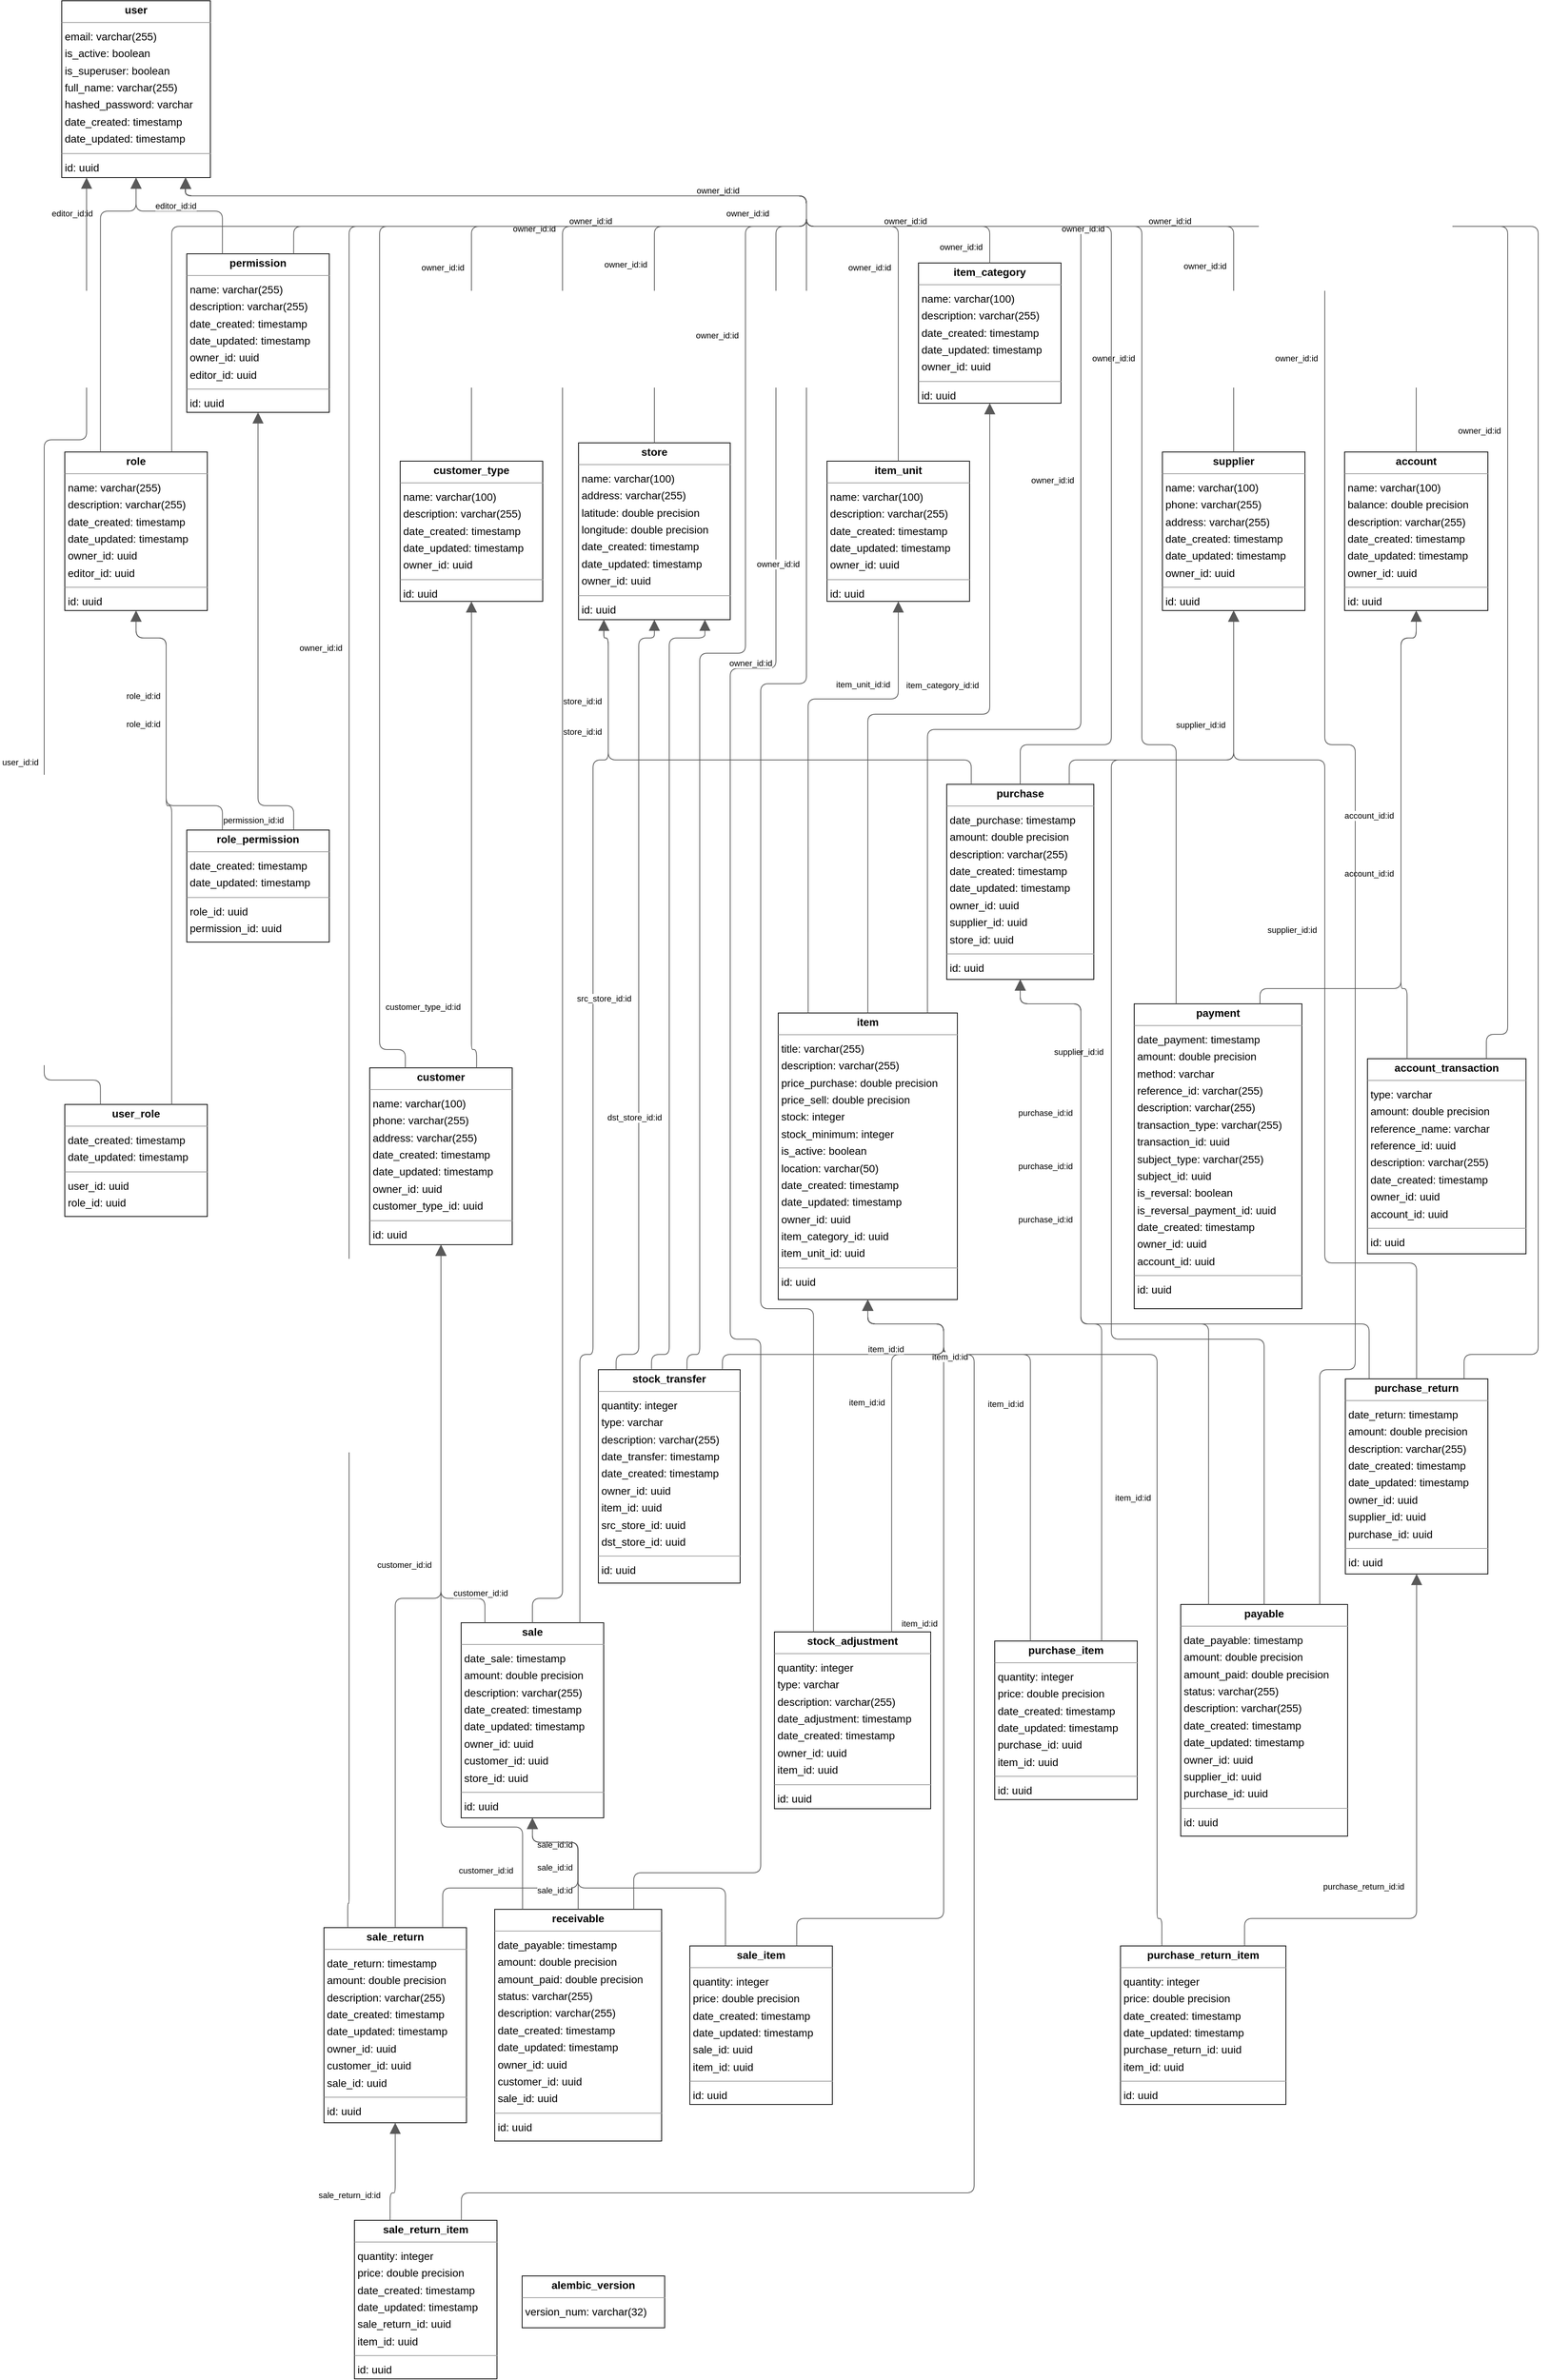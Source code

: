 <mxGraphModel dx="0" dy="0" grid="1" gridSize="10" guides="1" tooltips="1" connect="1" arrows="1" fold="1" page="0" pageScale="1" background="none" math="0" shadow="0">
  <root>
    <mxCell id="0" />
    <mxCell id="1" parent="0" />
    <mxCell id="node4" parent="1" vertex="1" value="&lt;p style=&quot;margin:0px;margin-top:4px;text-align:center;&quot;&gt;&lt;b&gt;account&lt;/b&gt;&lt;/p&gt;&lt;hr size=&quot;1&quot;/&gt;&lt;p style=&quot;margin:0 0 0 4px;line-height:1.6;&quot;&gt; name: varchar(100)&lt;br/&gt; balance: double precision&lt;br/&gt; description: varchar(255)&lt;br/&gt; date_created: timestamp&lt;br/&gt; date_updated: timestamp&lt;br/&gt; owner_id: uuid&lt;/p&gt;&lt;hr size=&quot;1&quot;/&gt;&lt;p style=&quot;margin:0 0 0 4px;line-height:1.6;&quot;&gt; id: uuid&lt;/p&gt;" style="verticalAlign=top;align=left;overflow=fill;fontSize=14;fontFamily=Helvetica;html=1;rounded=0;shadow=0;comic=0;labelBackgroundColor=none;strokeWidth=1;">
      <mxGeometry x="1566" y="392" width="188" height="208" as="geometry" />
    </mxCell>
    <mxCell id="node26" parent="1" vertex="1" value="&lt;p style=&quot;margin:0px;margin-top:4px;text-align:center;&quot;&gt;&lt;b&gt;account_transaction&lt;/b&gt;&lt;/p&gt;&lt;hr size=&quot;1&quot;/&gt;&lt;p style=&quot;margin:0 0 0 4px;line-height:1.6;&quot;&gt; type: varchar&lt;br/&gt; amount: double precision&lt;br/&gt; reference_name: varchar&lt;br/&gt; reference_id: uuid&lt;br/&gt; description: varchar(255)&lt;br/&gt; date_created: timestamp&lt;br/&gt; owner_id: uuid&lt;br/&gt; account_id: uuid&lt;/p&gt;&lt;hr size=&quot;1&quot;/&gt;&lt;p style=&quot;margin:0 0 0 4px;line-height:1.6;&quot;&gt; id: uuid&lt;/p&gt;" style="verticalAlign=top;align=left;overflow=fill;fontSize=14;fontFamily=Helvetica;html=1;rounded=0;shadow=0;comic=0;labelBackgroundColor=none;strokeWidth=1;">
      <mxGeometry x="1596" y="1188" width="208" height="256" as="geometry" />
    </mxCell>
    <mxCell id="node21" parent="1" vertex="1" value="&lt;p style=&quot;margin:0px;margin-top:4px;text-align:center;&quot;&gt;&lt;b&gt;alembic_version&lt;/b&gt;&lt;/p&gt;&lt;hr size=&quot;1&quot;/&gt;&lt;p style=&quot;margin:0 0 0 4px;line-height:1.6;&quot;&gt; version_num: varchar(32)&lt;/p&gt;" style="verticalAlign=top;align=left;overflow=fill;fontSize=14;fontFamily=Helvetica;html=1;rounded=0;shadow=0;comic=0;labelBackgroundColor=none;strokeWidth=1;">
      <mxGeometry x="487" y="2785" width="187" height="68" as="geometry" />
    </mxCell>
    <mxCell id="node3" parent="1" vertex="1" value="&lt;p style=&quot;margin:0px;margin-top:4px;text-align:center;&quot;&gt;&lt;b&gt;customer&lt;/b&gt;&lt;/p&gt;&lt;hr size=&quot;1&quot;/&gt;&lt;p style=&quot;margin:0 0 0 4px;line-height:1.6;&quot;&gt; name: varchar(100)&lt;br/&gt; phone: varchar(255)&lt;br/&gt; address: varchar(255)&lt;br/&gt; date_created: timestamp&lt;br/&gt; date_updated: timestamp&lt;br/&gt; owner_id: uuid&lt;br/&gt; customer_type_id: uuid&lt;/p&gt;&lt;hr size=&quot;1&quot;/&gt;&lt;p style=&quot;margin:0 0 0 4px;line-height:1.6;&quot;&gt; id: uuid&lt;/p&gt;" style="verticalAlign=top;align=left;overflow=fill;fontSize=14;fontFamily=Helvetica;html=1;rounded=0;shadow=0;comic=0;labelBackgroundColor=none;strokeWidth=1;">
      <mxGeometry x="287" y="1200" width="187" height="232" as="geometry" />
    </mxCell>
    <mxCell id="node25" parent="1" vertex="1" value="&lt;p style=&quot;margin:0px;margin-top:4px;text-align:center;&quot;&gt;&lt;b&gt;customer_type&lt;/b&gt;&lt;/p&gt;&lt;hr size=&quot;1&quot;/&gt;&lt;p style=&quot;margin:0 0 0 4px;line-height:1.6;&quot;&gt; name: varchar(100)&lt;br/&gt; description: varchar(255)&lt;br/&gt; date_created: timestamp&lt;br/&gt; date_updated: timestamp&lt;br/&gt; owner_id: uuid&lt;/p&gt;&lt;hr size=&quot;1&quot;/&gt;&lt;p style=&quot;margin:0 0 0 4px;line-height:1.6;&quot;&gt; id: uuid&lt;/p&gt;" style="verticalAlign=top;align=left;overflow=fill;fontSize=14;fontFamily=Helvetica;html=1;rounded=0;shadow=0;comic=0;labelBackgroundColor=none;strokeWidth=1;">
      <mxGeometry x="327" y="404" width="187" height="184" as="geometry" />
    </mxCell>
    <mxCell id="node12" parent="1" vertex="1" value="&lt;p style=&quot;margin:0px;margin-top:4px;text-align:center;&quot;&gt;&lt;b&gt;item&lt;/b&gt;&lt;/p&gt;&lt;hr size=&quot;1&quot;/&gt;&lt;p style=&quot;margin:0 0 0 4px;line-height:1.6;&quot;&gt; title: varchar(255)&lt;br/&gt; description: varchar(255)&lt;br/&gt; price_purchase: double precision&lt;br/&gt; price_sell: double precision&lt;br/&gt; stock: integer&lt;br/&gt; stock_minimum: integer&lt;br/&gt; is_active: boolean&lt;br/&gt; location: varchar(50)&lt;br/&gt; date_created: timestamp&lt;br/&gt; date_updated: timestamp&lt;br/&gt; owner_id: uuid&lt;br/&gt; item_category_id: uuid&lt;br/&gt; item_unit_id: uuid&lt;/p&gt;&lt;hr size=&quot;1&quot;/&gt;&lt;p style=&quot;margin:0 0 0 4px;line-height:1.6;&quot;&gt; id: uuid&lt;/p&gt;" style="verticalAlign=top;align=left;overflow=fill;fontSize=14;fontFamily=Helvetica;html=1;rounded=0;shadow=0;comic=0;labelBackgroundColor=none;strokeWidth=1;">
      <mxGeometry x="823" y="1128" width="235" height="376" as="geometry" />
    </mxCell>
    <mxCell id="node6" parent="1" vertex="1" value="&lt;p style=&quot;margin:0px;margin-top:4px;text-align:center;&quot;&gt;&lt;b&gt;item_category&lt;/b&gt;&lt;/p&gt;&lt;hr size=&quot;1&quot;/&gt;&lt;p style=&quot;margin:0 0 0 4px;line-height:1.6;&quot;&gt; name: varchar(100)&lt;br/&gt; description: varchar(255)&lt;br/&gt; date_created: timestamp&lt;br/&gt; date_updated: timestamp&lt;br/&gt; owner_id: uuid&lt;/p&gt;&lt;hr size=&quot;1&quot;/&gt;&lt;p style=&quot;margin:0 0 0 4px;line-height:1.6;&quot;&gt; id: uuid&lt;/p&gt;" style="verticalAlign=top;align=left;overflow=fill;fontSize=14;fontFamily=Helvetica;html=1;rounded=0;shadow=0;comic=0;labelBackgroundColor=none;strokeWidth=1;">
      <mxGeometry x="1007" y="144" width="187" height="184" as="geometry" />
    </mxCell>
    <mxCell id="node23" parent="1" vertex="1" value="&lt;p style=&quot;margin:0px;margin-top:4px;text-align:center;&quot;&gt;&lt;b&gt;item_unit&lt;/b&gt;&lt;/p&gt;&lt;hr size=&quot;1&quot;/&gt;&lt;p style=&quot;margin:0 0 0 4px;line-height:1.6;&quot;&gt; name: varchar(100)&lt;br/&gt; description: varchar(255)&lt;br/&gt; date_created: timestamp&lt;br/&gt; date_updated: timestamp&lt;br/&gt; owner_id: uuid&lt;/p&gt;&lt;hr size=&quot;1&quot;/&gt;&lt;p style=&quot;margin:0 0 0 4px;line-height:1.6;&quot;&gt; id: uuid&lt;/p&gt;" style="verticalAlign=top;align=left;overflow=fill;fontSize=14;fontFamily=Helvetica;html=1;rounded=0;shadow=0;comic=0;labelBackgroundColor=none;strokeWidth=1;">
      <mxGeometry x="887" y="404" width="187" height="184" as="geometry" />
    </mxCell>
    <mxCell id="node27" parent="1" vertex="1" value="&lt;p style=&quot;margin:0px;margin-top:4px;text-align:center;&quot;&gt;&lt;b&gt;payable&lt;/b&gt;&lt;/p&gt;&lt;hr size=&quot;1&quot;/&gt;&lt;p style=&quot;margin:0 0 0 4px;line-height:1.6;&quot;&gt; date_payable: timestamp&lt;br/&gt; amount: double precision&lt;br/&gt; amount_paid: double precision&lt;br/&gt; status: varchar(255)&lt;br/&gt; description: varchar(255)&lt;br/&gt; date_created: timestamp&lt;br/&gt; date_updated: timestamp&lt;br/&gt; owner_id: uuid&lt;br/&gt; supplier_id: uuid&lt;br/&gt; purchase_id: uuid&lt;/p&gt;&lt;hr size=&quot;1&quot;/&gt;&lt;p style=&quot;margin:0 0 0 4px;line-height:1.6;&quot;&gt; id: uuid&lt;/p&gt;" style="verticalAlign=top;align=left;overflow=fill;fontSize=14;fontFamily=Helvetica;html=1;rounded=0;shadow=0;comic=0;labelBackgroundColor=none;strokeWidth=1;">
      <mxGeometry x="1351" y="1904" width="219" height="304" as="geometry" />
    </mxCell>
    <mxCell id="node5" parent="1" vertex="1" value="&lt;p style=&quot;margin:0px;margin-top:4px;text-align:center;&quot;&gt;&lt;b&gt;payment&lt;/b&gt;&lt;/p&gt;&lt;hr size=&quot;1&quot;/&gt;&lt;p style=&quot;margin:0 0 0 4px;line-height:1.6;&quot;&gt; date_payment: timestamp&lt;br/&gt; amount: double precision&lt;br/&gt; method: varchar&lt;br/&gt; reference_id: varchar(255)&lt;br/&gt; description: varchar(255)&lt;br/&gt; transaction_type: varchar(255)&lt;br/&gt; transaction_id: uuid&lt;br/&gt; subject_type: varchar(255)&lt;br/&gt; subject_id: uuid&lt;br/&gt; is_reversal: boolean&lt;br/&gt; is_reversal_payment_id: uuid&lt;br/&gt; date_created: timestamp&lt;br/&gt; owner_id: uuid&lt;br/&gt; account_id: uuid&lt;/p&gt;&lt;hr size=&quot;1&quot;/&gt;&lt;p style=&quot;margin:0 0 0 4px;line-height:1.6;&quot;&gt; id: uuid&lt;/p&gt;" style="verticalAlign=top;align=left;overflow=fill;fontSize=14;fontFamily=Helvetica;html=1;rounded=0;shadow=0;comic=0;labelBackgroundColor=none;strokeWidth=1;">
      <mxGeometry x="1290" y="1116" width="220" height="400" as="geometry" />
    </mxCell>
    <mxCell id="node11" parent="1" vertex="1" value="&lt;p style=&quot;margin:0px;margin-top:4px;text-align:center;&quot;&gt;&lt;b&gt;permission&lt;/b&gt;&lt;/p&gt;&lt;hr size=&quot;1&quot;/&gt;&lt;p style=&quot;margin:0 0 0 4px;line-height:1.6;&quot;&gt; name: varchar(255)&lt;br/&gt; description: varchar(255)&lt;br/&gt; date_created: timestamp&lt;br/&gt; date_updated: timestamp&lt;br/&gt; owner_id: uuid&lt;br/&gt; editor_id: uuid&lt;/p&gt;&lt;hr size=&quot;1&quot;/&gt;&lt;p style=&quot;margin:0 0 0 4px;line-height:1.6;&quot;&gt; id: uuid&lt;/p&gt;" style="verticalAlign=top;align=left;overflow=fill;fontSize=14;fontFamily=Helvetica;html=1;rounded=0;shadow=0;comic=0;labelBackgroundColor=none;strokeWidth=1;">
      <mxGeometry x="47" y="132" width="187" height="208" as="geometry" />
    </mxCell>
    <mxCell id="node10" parent="1" vertex="1" value="&lt;p style=&quot;margin:0px;margin-top:4px;text-align:center;&quot;&gt;&lt;b&gt;purchase&lt;/b&gt;&lt;/p&gt;&lt;hr size=&quot;1&quot;/&gt;&lt;p style=&quot;margin:0 0 0 4px;line-height:1.6;&quot;&gt; date_purchase: timestamp&lt;br/&gt; amount: double precision&lt;br/&gt; description: varchar(255)&lt;br/&gt; date_created: timestamp&lt;br/&gt; date_updated: timestamp&lt;br/&gt; owner_id: uuid&lt;br/&gt; supplier_id: uuid&lt;br/&gt; store_id: uuid&lt;/p&gt;&lt;hr size=&quot;1&quot;/&gt;&lt;p style=&quot;margin:0 0 0 4px;line-height:1.6;&quot;&gt; id: uuid&lt;/p&gt;" style="verticalAlign=top;align=left;overflow=fill;fontSize=14;fontFamily=Helvetica;html=1;rounded=0;shadow=0;comic=0;labelBackgroundColor=none;strokeWidth=1;">
      <mxGeometry x="1044" y="828" width="193" height="256" as="geometry" />
    </mxCell>
    <mxCell id="node7" parent="1" vertex="1" value="&lt;p style=&quot;margin:0px;margin-top:4px;text-align:center;&quot;&gt;&lt;b&gt;purchase_item&lt;/b&gt;&lt;/p&gt;&lt;hr size=&quot;1&quot;/&gt;&lt;p style=&quot;margin:0 0 0 4px;line-height:1.6;&quot;&gt; quantity: integer&lt;br/&gt; price: double precision&lt;br/&gt; date_created: timestamp&lt;br/&gt; date_updated: timestamp&lt;br/&gt; purchase_id: uuid&lt;br/&gt; item_id: uuid&lt;/p&gt;&lt;hr size=&quot;1&quot;/&gt;&lt;p style=&quot;margin:0 0 0 4px;line-height:1.6;&quot;&gt; id: uuid&lt;/p&gt;" style="verticalAlign=top;align=left;overflow=fill;fontSize=14;fontFamily=Helvetica;html=1;rounded=0;shadow=0;comic=0;labelBackgroundColor=none;strokeWidth=1;">
      <mxGeometry x="1107" y="1952" width="187" height="208" as="geometry" />
    </mxCell>
    <mxCell id="node0" parent="1" vertex="1" value="&lt;p style=&quot;margin:0px;margin-top:4px;text-align:center;&quot;&gt;&lt;b&gt;purchase_return&lt;/b&gt;&lt;/p&gt;&lt;hr size=&quot;1&quot;/&gt;&lt;p style=&quot;margin:0 0 0 4px;line-height:1.6;&quot;&gt; date_return: timestamp&lt;br/&gt; amount: double precision&lt;br/&gt; description: varchar(255)&lt;br/&gt; date_created: timestamp&lt;br/&gt; date_updated: timestamp&lt;br/&gt; owner_id: uuid&lt;br/&gt; supplier_id: uuid&lt;br/&gt; purchase_id: uuid&lt;/p&gt;&lt;hr size=&quot;1&quot;/&gt;&lt;p style=&quot;margin:0 0 0 4px;line-height:1.6;&quot;&gt; id: uuid&lt;/p&gt;" style="verticalAlign=top;align=left;overflow=fill;fontSize=14;fontFamily=Helvetica;html=1;rounded=0;shadow=0;comic=0;labelBackgroundColor=none;strokeWidth=1;">
      <mxGeometry x="1567" y="1608" width="187" height="256" as="geometry" />
    </mxCell>
    <mxCell id="node17" parent="1" vertex="1" value="&lt;p style=&quot;margin:0px;margin-top:4px;text-align:center;&quot;&gt;&lt;b&gt;purchase_return_item&lt;/b&gt;&lt;/p&gt;&lt;hr size=&quot;1&quot;/&gt;&lt;p style=&quot;margin:0 0 0 4px;line-height:1.6;&quot;&gt; quantity: integer&lt;br/&gt; price: double precision&lt;br/&gt; date_created: timestamp&lt;br/&gt; date_updated: timestamp&lt;br/&gt; purchase_return_id: uuid&lt;br/&gt; item_id: uuid&lt;/p&gt;&lt;hr size=&quot;1&quot;/&gt;&lt;p style=&quot;margin:0 0 0 4px;line-height:1.6;&quot;&gt; id: uuid&lt;/p&gt;" style="verticalAlign=top;align=left;overflow=fill;fontSize=14;fontFamily=Helvetica;html=1;rounded=0;shadow=0;comic=0;labelBackgroundColor=none;strokeWidth=1;">
      <mxGeometry x="1272" y="2352" width="217" height="208" as="geometry" />
    </mxCell>
    <mxCell id="node1" parent="1" vertex="1" value="&lt;p style=&quot;margin:0px;margin-top:4px;text-align:center;&quot;&gt;&lt;b&gt;receivable&lt;/b&gt;&lt;/p&gt;&lt;hr size=&quot;1&quot;/&gt;&lt;p style=&quot;margin:0 0 0 4px;line-height:1.6;&quot;&gt; date_payable: timestamp&lt;br/&gt; amount: double precision&lt;br/&gt; amount_paid: double precision&lt;br/&gt; status: varchar(255)&lt;br/&gt; description: varchar(255)&lt;br/&gt; date_created: timestamp&lt;br/&gt; date_updated: timestamp&lt;br/&gt; owner_id: uuid&lt;br/&gt; customer_id: uuid&lt;br/&gt; sale_id: uuid&lt;/p&gt;&lt;hr size=&quot;1&quot;/&gt;&lt;p style=&quot;margin:0 0 0 4px;line-height:1.6;&quot;&gt; id: uuid&lt;/p&gt;" style="verticalAlign=top;align=left;overflow=fill;fontSize=14;fontFamily=Helvetica;html=1;rounded=0;shadow=0;comic=0;labelBackgroundColor=none;strokeWidth=1;">
      <mxGeometry x="451" y="2304" width="219" height="304" as="geometry" />
    </mxCell>
    <mxCell id="node16" parent="1" vertex="1" value="&lt;p style=&quot;margin:0px;margin-top:4px;text-align:center;&quot;&gt;&lt;b&gt;role&lt;/b&gt;&lt;/p&gt;&lt;hr size=&quot;1&quot;/&gt;&lt;p style=&quot;margin:0 0 0 4px;line-height:1.6;&quot;&gt; name: varchar(255)&lt;br/&gt; description: varchar(255)&lt;br/&gt; date_created: timestamp&lt;br/&gt; date_updated: timestamp&lt;br/&gt; owner_id: uuid&lt;br/&gt; editor_id: uuid&lt;/p&gt;&lt;hr size=&quot;1&quot;/&gt;&lt;p style=&quot;margin:0 0 0 4px;line-height:1.6;&quot;&gt; id: uuid&lt;/p&gt;" style="verticalAlign=top;align=left;overflow=fill;fontSize=14;fontFamily=Helvetica;html=1;rounded=0;shadow=0;comic=0;labelBackgroundColor=none;strokeWidth=1;">
      <mxGeometry x="-113" y="392" width="187" height="208" as="geometry" />
    </mxCell>
    <mxCell id="node9" parent="1" vertex="1" value="&lt;p style=&quot;margin:0px;margin-top:4px;text-align:center;&quot;&gt;&lt;b&gt;role_permission&lt;/b&gt;&lt;/p&gt;&lt;hr size=&quot;1&quot;/&gt;&lt;p style=&quot;margin:0 0 0 4px;line-height:1.6;&quot;&gt; date_created: timestamp&lt;br/&gt; date_updated: timestamp&lt;/p&gt;&lt;hr size=&quot;1&quot;/&gt;&lt;p style=&quot;margin:0 0 0 4px;line-height:1.6;&quot;&gt; role_id: uuid&lt;br/&gt; permission_id: uuid&lt;/p&gt;" style="verticalAlign=top;align=left;overflow=fill;fontSize=14;fontFamily=Helvetica;html=1;rounded=0;shadow=0;comic=0;labelBackgroundColor=none;strokeWidth=1;">
      <mxGeometry x="47" y="888" width="187" height="147" as="geometry" />
    </mxCell>
    <mxCell id="node22" parent="1" vertex="1" value="&lt;p style=&quot;margin:0px;margin-top:4px;text-align:center;&quot;&gt;&lt;b&gt;sale&lt;/b&gt;&lt;/p&gt;&lt;hr size=&quot;1&quot;/&gt;&lt;p style=&quot;margin:0 0 0 4px;line-height:1.6;&quot;&gt; date_sale: timestamp&lt;br/&gt; amount: double precision&lt;br/&gt; description: varchar(255)&lt;br/&gt; date_created: timestamp&lt;br/&gt; date_updated: timestamp&lt;br/&gt; owner_id: uuid&lt;br/&gt; customer_id: uuid&lt;br/&gt; store_id: uuid&lt;/p&gt;&lt;hr size=&quot;1&quot;/&gt;&lt;p style=&quot;margin:0 0 0 4px;line-height:1.6;&quot;&gt; id: uuid&lt;/p&gt;" style="verticalAlign=top;align=left;overflow=fill;fontSize=14;fontFamily=Helvetica;html=1;rounded=0;shadow=0;comic=0;labelBackgroundColor=none;strokeWidth=1;">
      <mxGeometry x="407" y="1928" width="187" height="256" as="geometry" />
    </mxCell>
    <mxCell id="node8" parent="1" vertex="1" value="&lt;p style=&quot;margin:0px;margin-top:4px;text-align:center;&quot;&gt;&lt;b&gt;sale_item&lt;/b&gt;&lt;/p&gt;&lt;hr size=&quot;1&quot;/&gt;&lt;p style=&quot;margin:0 0 0 4px;line-height:1.6;&quot;&gt; quantity: integer&lt;br/&gt; price: double precision&lt;br/&gt; date_created: timestamp&lt;br/&gt; date_updated: timestamp&lt;br/&gt; sale_id: uuid&lt;br/&gt; item_id: uuid&lt;/p&gt;&lt;hr size=&quot;1&quot;/&gt;&lt;p style=&quot;margin:0 0 0 4px;line-height:1.6;&quot;&gt; id: uuid&lt;/p&gt;" style="verticalAlign=top;align=left;overflow=fill;fontSize=14;fontFamily=Helvetica;html=1;rounded=0;shadow=0;comic=0;labelBackgroundColor=none;strokeWidth=1;">
      <mxGeometry x="707" y="2352" width="187" height="208" as="geometry" />
    </mxCell>
    <mxCell id="node20" parent="1" vertex="1" value="&lt;p style=&quot;margin:0px;margin-top:4px;text-align:center;&quot;&gt;&lt;b&gt;sale_return&lt;/b&gt;&lt;/p&gt;&lt;hr size=&quot;1&quot;/&gt;&lt;p style=&quot;margin:0 0 0 4px;line-height:1.6;&quot;&gt; date_return: timestamp&lt;br/&gt; amount: double precision&lt;br/&gt; description: varchar(255)&lt;br/&gt; date_created: timestamp&lt;br/&gt; date_updated: timestamp&lt;br/&gt; owner_id: uuid&lt;br/&gt; customer_id: uuid&lt;br/&gt; sale_id: uuid&lt;/p&gt;&lt;hr size=&quot;1&quot;/&gt;&lt;p style=&quot;margin:0 0 0 4px;line-height:1.6;&quot;&gt; id: uuid&lt;/p&gt;" style="verticalAlign=top;align=left;overflow=fill;fontSize=14;fontFamily=Helvetica;html=1;rounded=0;shadow=0;comic=0;labelBackgroundColor=none;strokeWidth=1;">
      <mxGeometry x="227" y="2328" width="187" height="256" as="geometry" />
    </mxCell>
    <mxCell id="node19" parent="1" vertex="1" value="&lt;p style=&quot;margin:0px;margin-top:4px;text-align:center;&quot;&gt;&lt;b&gt;sale_return_item&lt;/b&gt;&lt;/p&gt;&lt;hr size=&quot;1&quot;/&gt;&lt;p style=&quot;margin:0 0 0 4px;line-height:1.6;&quot;&gt; quantity: integer&lt;br/&gt; price: double precision&lt;br/&gt; date_created: timestamp&lt;br/&gt; date_updated: timestamp&lt;br/&gt; sale_return_id: uuid&lt;br/&gt; item_id: uuid&lt;/p&gt;&lt;hr size=&quot;1&quot;/&gt;&lt;p style=&quot;margin:0 0 0 4px;line-height:1.6;&quot;&gt; id: uuid&lt;/p&gt;" style="verticalAlign=top;align=left;overflow=fill;fontSize=14;fontFamily=Helvetica;html=1;rounded=0;shadow=0;comic=0;labelBackgroundColor=none;strokeWidth=1;">
      <mxGeometry x="267" y="2712" width="187" height="208" as="geometry" />
    </mxCell>
    <mxCell id="node14" parent="1" vertex="1" value="&lt;p style=&quot;margin:0px;margin-top:4px;text-align:center;&quot;&gt;&lt;b&gt;stock_adjustment&lt;/b&gt;&lt;/p&gt;&lt;hr size=&quot;1&quot;/&gt;&lt;p style=&quot;margin:0 0 0 4px;line-height:1.6;&quot;&gt; quantity: integer&lt;br/&gt; type: varchar&lt;br/&gt; description: varchar(255)&lt;br/&gt; date_adjustment: timestamp&lt;br/&gt; date_created: timestamp&lt;br/&gt; owner_id: uuid&lt;br/&gt; item_id: uuid&lt;/p&gt;&lt;hr size=&quot;1&quot;/&gt;&lt;p style=&quot;margin:0 0 0 4px;line-height:1.6;&quot;&gt; id: uuid&lt;/p&gt;" style="verticalAlign=top;align=left;overflow=fill;fontSize=14;fontFamily=Helvetica;html=1;rounded=0;shadow=0;comic=0;labelBackgroundColor=none;strokeWidth=1;">
      <mxGeometry x="818" y="1940" width="205" height="232" as="geometry" />
    </mxCell>
    <mxCell id="node13" parent="1" vertex="1" value="&lt;p style=&quot;margin:0px;margin-top:4px;text-align:center;&quot;&gt;&lt;b&gt;stock_transfer&lt;/b&gt;&lt;/p&gt;&lt;hr size=&quot;1&quot;/&gt;&lt;p style=&quot;margin:0 0 0 4px;line-height:1.6;&quot;&gt; quantity: integer&lt;br/&gt; type: varchar&lt;br/&gt; description: varchar(255)&lt;br/&gt; date_transfer: timestamp&lt;br/&gt; date_created: timestamp&lt;br/&gt; owner_id: uuid&lt;br/&gt; item_id: uuid&lt;br/&gt; src_store_id: uuid&lt;br/&gt; dst_store_id: uuid&lt;/p&gt;&lt;hr size=&quot;1&quot;/&gt;&lt;p style=&quot;margin:0 0 0 4px;line-height:1.6;&quot;&gt; id: uuid&lt;/p&gt;" style="verticalAlign=top;align=left;overflow=fill;fontSize=14;fontFamily=Helvetica;html=1;rounded=0;shadow=0;comic=0;labelBackgroundColor=none;strokeWidth=1;">
      <mxGeometry x="587" y="1596" width="186" height="280" as="geometry" />
    </mxCell>
    <mxCell id="node15" parent="1" vertex="1" value="&lt;p style=&quot;margin:0px;margin-top:4px;text-align:center;&quot;&gt;&lt;b&gt;store&lt;/b&gt;&lt;/p&gt;&lt;hr size=&quot;1&quot;/&gt;&lt;p style=&quot;margin:0 0 0 4px;line-height:1.6;&quot;&gt; name: varchar(100)&lt;br/&gt; address: varchar(255)&lt;br/&gt; latitude: double precision&lt;br/&gt; longitude: double precision&lt;br/&gt; date_created: timestamp&lt;br/&gt; date_updated: timestamp&lt;br/&gt; owner_id: uuid&lt;/p&gt;&lt;hr size=&quot;1&quot;/&gt;&lt;p style=&quot;margin:0 0 0 4px;line-height:1.6;&quot;&gt; id: uuid&lt;/p&gt;" style="verticalAlign=top;align=left;overflow=fill;fontSize=14;fontFamily=Helvetica;html=1;rounded=0;shadow=0;comic=0;labelBackgroundColor=none;strokeWidth=1;">
      <mxGeometry x="561" y="380" width="199" height="232" as="geometry" />
    </mxCell>
    <mxCell id="node2" parent="1" vertex="1" value="&lt;p style=&quot;margin:0px;margin-top:4px;text-align:center;&quot;&gt;&lt;b&gt;supplier&lt;/b&gt;&lt;/p&gt;&lt;hr size=&quot;1&quot;/&gt;&lt;p style=&quot;margin:0 0 0 4px;line-height:1.6;&quot;&gt; name: varchar(100)&lt;br/&gt; phone: varchar(255)&lt;br/&gt; address: varchar(255)&lt;br/&gt; date_created: timestamp&lt;br/&gt; date_updated: timestamp&lt;br/&gt; owner_id: uuid&lt;/p&gt;&lt;hr size=&quot;1&quot;/&gt;&lt;p style=&quot;margin:0 0 0 4px;line-height:1.6;&quot;&gt; id: uuid&lt;/p&gt;" style="verticalAlign=top;align=left;overflow=fill;fontSize=14;fontFamily=Helvetica;html=1;rounded=0;shadow=0;comic=0;labelBackgroundColor=none;strokeWidth=1;">
      <mxGeometry x="1327" y="392" width="187" height="208" as="geometry" />
    </mxCell>
    <mxCell id="node18" parent="1" vertex="1" value="&lt;p style=&quot;margin:0px;margin-top:4px;text-align:center;&quot;&gt;&lt;b&gt;user&lt;/b&gt;&lt;/p&gt;&lt;hr size=&quot;1&quot;/&gt;&lt;p style=&quot;margin:0 0 0 4px;line-height:1.6;&quot;&gt; email: varchar(255)&lt;br/&gt; is_active: boolean&lt;br/&gt; is_superuser: boolean&lt;br/&gt; full_name: varchar(255)&lt;br/&gt; hashed_password: varchar&lt;br/&gt; date_created: timestamp&lt;br/&gt; date_updated: timestamp&lt;/p&gt;&lt;hr size=&quot;1&quot;/&gt;&lt;p style=&quot;margin:0 0 0 4px;line-height:1.6;&quot;&gt; id: uuid&lt;/p&gt;" style="verticalAlign=top;align=left;overflow=fill;fontSize=14;fontFamily=Helvetica;html=1;rounded=0;shadow=0;comic=0;labelBackgroundColor=none;strokeWidth=1;">
      <mxGeometry x="-117" y="-200" width="195" height="232" as="geometry" />
    </mxCell>
    <mxCell id="node24" parent="1" vertex="1" value="&lt;p style=&quot;margin:0px;margin-top:4px;text-align:center;&quot;&gt;&lt;b&gt;user_role&lt;/b&gt;&lt;/p&gt;&lt;hr size=&quot;1&quot;/&gt;&lt;p style=&quot;margin:0 0 0 4px;line-height:1.6;&quot;&gt; date_created: timestamp&lt;br/&gt; date_updated: timestamp&lt;/p&gt;&lt;hr size=&quot;1&quot;/&gt;&lt;p style=&quot;margin:0 0 0 4px;line-height:1.6;&quot;&gt; user_id: uuid&lt;br/&gt; role_id: uuid&lt;/p&gt;" style="verticalAlign=top;align=left;overflow=fill;fontSize=14;fontFamily=Helvetica;html=1;rounded=0;shadow=0;comic=0;labelBackgroundColor=none;strokeWidth=1;">
      <mxGeometry x="-113" y="1248" width="187" height="147" as="geometry" />
    </mxCell>
    <mxCell id="edge54" edge="1" value="" parent="1" source="node4" target="node18" style="html=1;rounded=1;edgeStyle=orthogonalEdgeStyle;dashed=0;startArrow=none;endArrow=block;endSize=12;strokeColor=#595959;exitX=0.500;exitY=0.000;exitDx=0;exitDy=0;entryX=0.833;entryY=1.000;entryDx=0;entryDy=0;">
      <mxGeometry width="50" height="50" relative="1" as="geometry">
        <Array as="points">
          <mxPoint x="1660" y="96" />
          <mxPoint x="860" y="96" />
          <mxPoint x="860" y="56" />
          <mxPoint x="45" y="56" />
        </Array>
      </mxGeometry>
    </mxCell>
    <mxCell id="label326" parent="edge54" vertex="1" connectable="0" value="owner_id:id" style="edgeLabel;resizable=0;html=1;align=left;verticalAlign=top;strokeColor=default;">
      <mxGeometry x="960" y="76" as="geometry" />
    </mxCell>
    <mxCell id="edge53" edge="1" value="" parent="1" source="node26" target="node4" style="html=1;rounded=1;edgeStyle=orthogonalEdgeStyle;dashed=0;startArrow=none;endArrow=block;endSize=12;strokeColor=#595959;exitX=0.250;exitY=0.000;exitDx=0;exitDy=0;entryX=0.500;entryY=1.000;entryDx=0;entryDy=0;">
      <mxGeometry width="50" height="50" relative="1" as="geometry">
        <Array as="points">
          <mxPoint x="1648" y="1096" />
          <mxPoint x="1640" y="1096" />
          <mxPoint x="1640" y="636" />
          <mxPoint x="1660" y="636" />
        </Array>
      </mxGeometry>
    </mxCell>
    <mxCell id="label320" parent="edge53" vertex="1" connectable="0" value="account_id:id" style="edgeLabel;resizable=0;html=1;align=left;verticalAlign=top;strokeColor=default;">
      <mxGeometry x="1564" y="932" as="geometry" />
    </mxCell>
    <mxCell id="edge21" edge="1" value="" parent="1" source="node26" target="node18" style="html=1;rounded=1;edgeStyle=orthogonalEdgeStyle;dashed=0;startArrow=none;endArrow=block;endSize=12;strokeColor=#595959;exitX=0.750;exitY=0.000;exitDx=0;exitDy=0;entryX=0.833;entryY=1.000;entryDx=0;entryDy=0;">
      <mxGeometry width="50" height="50" relative="1" as="geometry">
        <Array as="points">
          <mxPoint x="1752" y="1156" />
          <mxPoint x="1780" y="1156" />
          <mxPoint x="1780" y="96" />
          <mxPoint x="860" y="96" />
          <mxPoint x="860" y="56" />
          <mxPoint x="45" y="56" />
        </Array>
      </mxGeometry>
    </mxCell>
    <mxCell id="label128" parent="edge21" vertex="1" connectable="0" value="owner_id:id" style="edgeLabel;resizable=0;html=1;align=left;verticalAlign=top;strokeColor=default;">
      <mxGeometry x="1713" y="351" as="geometry" />
    </mxCell>
    <mxCell id="edge13" edge="1" value="" parent="1" source="node3" target="node25" style="html=1;rounded=1;edgeStyle=orthogonalEdgeStyle;dashed=0;startArrow=none;endArrow=block;endSize=12;strokeColor=#595959;exitX=0.750;exitY=0.000;exitDx=0;exitDy=0;entryX=0.500;entryY=1.000;entryDx=0;entryDy=0;">
      <mxGeometry width="50" height="50" relative="1" as="geometry">
        <Array as="points">
          <mxPoint x="427" y="1176" />
          <mxPoint x="420" y="1176" />
        </Array>
      </mxGeometry>
    </mxCell>
    <mxCell id="label80" parent="edge13" vertex="1" connectable="0" value="customer_type_id:id" style="edgeLabel;resizable=0;html=1;align=left;verticalAlign=top;strokeColor=default;">
      <mxGeometry x="306" y="1107" as="geometry" />
    </mxCell>
    <mxCell id="edge3" edge="1" value="" parent="1" source="node3" target="node18" style="html=1;rounded=1;edgeStyle=orthogonalEdgeStyle;dashed=0;startArrow=none;endArrow=block;endSize=12;strokeColor=#595959;exitX=0.250;exitY=0.000;exitDx=0;exitDy=0;entryX=0.833;entryY=1.000;entryDx=0;entryDy=0;">
      <mxGeometry width="50" height="50" relative="1" as="geometry">
        <Array as="points">
          <mxPoint x="333" y="1176" />
          <mxPoint x="300" y="1176" />
          <mxPoint x="300" y="96" />
          <mxPoint x="860" y="96" />
          <mxPoint x="860" y="56" />
          <mxPoint x="45" y="56" />
        </Array>
      </mxGeometry>
    </mxCell>
    <mxCell id="label20" parent="edge3" vertex="1" connectable="0" value="owner_id:id" style="edgeLabel;resizable=0;html=1;align=left;verticalAlign=top;strokeColor=default;">
      <mxGeometry x="547" y="76" as="geometry" />
    </mxCell>
    <mxCell id="edge18" edge="1" value="" parent="1" source="node25" target="node18" style="html=1;rounded=1;edgeStyle=orthogonalEdgeStyle;dashed=0;startArrow=none;endArrow=block;endSize=12;strokeColor=#595959;exitX=0.500;exitY=0.000;exitDx=0;exitDy=0;entryX=0.833;entryY=1.000;entryDx=0;entryDy=0;">
      <mxGeometry width="50" height="50" relative="1" as="geometry">
        <Array as="points">
          <mxPoint x="420" y="96" />
          <mxPoint x="860" y="96" />
          <mxPoint x="860" y="56" />
          <mxPoint x="45" y="56" />
        </Array>
      </mxGeometry>
    </mxCell>
    <mxCell id="label110" parent="edge18" vertex="1" connectable="0" value="owner_id:id" style="edgeLabel;resizable=0;html=1;align=left;verticalAlign=top;strokeColor=default;">
      <mxGeometry x="353" y="137" as="geometry" />
    </mxCell>
    <mxCell id="edge45" edge="1" value="" parent="1" source="node12" target="node6" style="html=1;rounded=1;edgeStyle=orthogonalEdgeStyle;dashed=0;startArrow=none;endArrow=block;endSize=12;strokeColor=#595959;exitX=0.500;exitY=0.000;exitDx=0;exitDy=0;entryX=0.500;entryY=1.000;entryDx=0;entryDy=0;">
      <mxGeometry width="50" height="50" relative="1" as="geometry">
        <Array as="points">
          <mxPoint x="940" y="736" />
          <mxPoint x="1100" y="736" />
        </Array>
      </mxGeometry>
    </mxCell>
    <mxCell id="label272" parent="edge45" vertex="1" connectable="0" value="item_category_id:id" style="edgeLabel;resizable=0;html=1;align=left;verticalAlign=top;strokeColor=default;">
      <mxGeometry x="989" y="685" as="geometry" />
    </mxCell>
    <mxCell id="edge38" edge="1" value="" parent="1" source="node12" target="node23" style="html=1;rounded=1;edgeStyle=orthogonalEdgeStyle;dashed=0;startArrow=none;endArrow=block;endSize=12;strokeColor=#595959;exitX=0.167;exitY=0.000;exitDx=0;exitDy=0;entryX=0.500;entryY=1.000;entryDx=0;entryDy=0;">
      <mxGeometry width="50" height="50" relative="1" as="geometry">
        <Array as="points">
          <mxPoint x="862" y="716" />
          <mxPoint x="980" y="716" />
        </Array>
      </mxGeometry>
    </mxCell>
    <mxCell id="label230" parent="edge38" vertex="1" connectable="0" value="item_unit_id:id" style="edgeLabel;resizable=0;html=1;align=left;verticalAlign=top;strokeColor=default;">
      <mxGeometry x="897" y="684" as="geometry" />
    </mxCell>
    <mxCell id="edge40" edge="1" value="" parent="1" source="node12" target="node18" style="html=1;rounded=1;edgeStyle=orthogonalEdgeStyle;dashed=0;startArrow=none;endArrow=block;endSize=12;strokeColor=#595959;exitX=0.833;exitY=0.000;exitDx=0;exitDy=0;entryX=0.833;entryY=1.000;entryDx=0;entryDy=0;">
      <mxGeometry width="50" height="50" relative="1" as="geometry">
        <Array as="points">
          <mxPoint x="1018" y="756" />
          <mxPoint x="1220" y="756" />
          <mxPoint x="1220" y="96" />
          <mxPoint x="860" y="96" />
          <mxPoint x="860" y="56" />
          <mxPoint x="45" y="56" />
        </Array>
      </mxGeometry>
    </mxCell>
    <mxCell id="label242" parent="edge40" vertex="1" connectable="0" value="owner_id:id" style="edgeLabel;resizable=0;html=1;align=left;verticalAlign=top;strokeColor=default;">
      <mxGeometry x="1153" y="416" as="geometry" />
    </mxCell>
    <mxCell id="edge8" edge="1" value="" parent="1" source="node6" target="node18" style="html=1;rounded=1;edgeStyle=orthogonalEdgeStyle;dashed=0;startArrow=none;endArrow=block;endSize=12;strokeColor=#595959;exitX=0.500;exitY=0.000;exitDx=0;exitDy=0;entryX=0.833;entryY=1.000;entryDx=0;entryDy=0;">
      <mxGeometry width="50" height="50" relative="1" as="geometry">
        <Array as="points">
          <mxPoint x="1100" y="96" />
          <mxPoint x="860" y="96" />
          <mxPoint x="860" y="56" />
          <mxPoint x="45" y="56" />
        </Array>
      </mxGeometry>
    </mxCell>
    <mxCell id="label50" parent="edge8" vertex="1" connectable="0" value="owner_id:id" style="edgeLabel;resizable=0;html=1;align=left;verticalAlign=top;strokeColor=default;">
      <mxGeometry x="1033" y="110" as="geometry" />
    </mxCell>
    <mxCell id="edge47" edge="1" value="" parent="1" source="node23" target="node18" style="html=1;rounded=1;edgeStyle=orthogonalEdgeStyle;dashed=0;startArrow=none;endArrow=block;endSize=12;strokeColor=#595959;exitX=0.500;exitY=0.000;exitDx=0;exitDy=0;entryX=0.833;entryY=1.000;entryDx=0;entryDy=0;">
      <mxGeometry width="50" height="50" relative="1" as="geometry">
        <Array as="points">
          <mxPoint x="980" y="96" />
          <mxPoint x="860" y="96" />
          <mxPoint x="860" y="56" />
          <mxPoint x="45" y="56" />
        </Array>
      </mxGeometry>
    </mxCell>
    <mxCell id="label284" parent="edge47" vertex="1" connectable="0" value="owner_id:id" style="edgeLabel;resizable=0;html=1;align=left;verticalAlign=top;strokeColor=default;">
      <mxGeometry x="913" y="137" as="geometry" />
    </mxCell>
    <mxCell id="edge24" edge="1" value="" parent="1" source="node27" target="node10" style="html=1;rounded=1;edgeStyle=orthogonalEdgeStyle;dashed=0;startArrow=none;endArrow=block;endSize=12;strokeColor=#595959;exitX=0.167;exitY=0.000;exitDx=0;exitDy=0;entryX=0.500;entryY=1.000;entryDx=0;entryDy=0;">
      <mxGeometry width="50" height="50" relative="1" as="geometry">
        <Array as="points">
          <mxPoint x="1387" y="1536" />
          <mxPoint x="1220" y="1536" />
          <mxPoint x="1220" y="1116" />
          <mxPoint x="1140" y="1116" />
        </Array>
      </mxGeometry>
    </mxCell>
    <mxCell id="label146" parent="edge24" vertex="1" connectable="0" value="purchase_id:id" style="edgeLabel;resizable=0;html=1;align=left;verticalAlign=top;strokeColor=default;">
      <mxGeometry x="1136" y="1316" as="geometry" />
    </mxCell>
    <mxCell id="edge39" edge="1" value="" parent="1" source="node27" target="node2" style="html=1;rounded=1;edgeStyle=orthogonalEdgeStyle;dashed=0;startArrow=none;endArrow=block;endSize=12;strokeColor=#595959;exitX=0.500;exitY=0.000;exitDx=0;exitDy=0;entryX=0.500;entryY=1.000;entryDx=0;entryDy=0;">
      <mxGeometry width="50" height="50" relative="1" as="geometry">
        <Array as="points">
          <mxPoint x="1460" y="1556" />
          <mxPoint x="1260" y="1556" />
          <mxPoint x="1260" y="796" />
          <mxPoint x="1420" y="796" />
        </Array>
      </mxGeometry>
    </mxCell>
    <mxCell id="label236" parent="edge39" vertex="1" connectable="0" value="supplier_id:id" style="edgeLabel;resizable=0;html=1;align=left;verticalAlign=top;strokeColor=default;">
      <mxGeometry x="1183" y="1166" as="geometry" />
    </mxCell>
    <mxCell id="edge29" edge="1" value="" parent="1" source="node27" target="node18" style="html=1;rounded=1;edgeStyle=orthogonalEdgeStyle;dashed=0;startArrow=none;endArrow=block;endSize=12;strokeColor=#595959;exitX=0.833;exitY=0.000;exitDx=0;exitDy=0;entryX=0.833;entryY=1.000;entryDx=0;entryDy=0;">
      <mxGeometry width="50" height="50" relative="1" as="geometry">
        <Array as="points">
          <mxPoint x="1533" y="1596" />
          <mxPoint x="1580" y="1596" />
          <mxPoint x="1580" y="776" />
          <mxPoint x="1540" y="776" />
          <mxPoint x="1540" y="96" />
          <mxPoint x="860" y="96" />
          <mxPoint x="860" y="56" />
          <mxPoint x="45" y="56" />
        </Array>
      </mxGeometry>
    </mxCell>
    <mxCell id="label176" parent="edge29" vertex="1" connectable="0" value="owner_id:id" style="edgeLabel;resizable=0;html=1;align=left;verticalAlign=top;strokeColor=default;">
      <mxGeometry x="1473" y="256" as="geometry" />
    </mxCell>
    <mxCell id="edge14" edge="1" value="" parent="1" source="node5" target="node4" style="html=1;rounded=1;edgeStyle=orthogonalEdgeStyle;dashed=0;startArrow=none;endArrow=block;endSize=12;strokeColor=#595959;exitX=0.750;exitY=0.000;exitDx=0;exitDy=0;entryX=0.500;entryY=1.000;entryDx=0;entryDy=0;">
      <mxGeometry width="50" height="50" relative="1" as="geometry">
        <Array as="points">
          <mxPoint x="1455" y="1096" />
          <mxPoint x="1640" y="1096" />
          <mxPoint x="1640" y="636" />
          <mxPoint x="1660" y="636" />
        </Array>
      </mxGeometry>
    </mxCell>
    <mxCell id="label86" parent="edge14" vertex="1" connectable="0" value="account_id:id" style="edgeLabel;resizable=0;html=1;align=left;verticalAlign=top;strokeColor=default;">
      <mxGeometry x="1564" y="856" as="geometry" />
    </mxCell>
    <mxCell id="edge7" edge="1" value="" parent="1" source="node5" target="node18" style="html=1;rounded=1;edgeStyle=orthogonalEdgeStyle;dashed=0;startArrow=none;endArrow=block;endSize=12;strokeColor=#595959;exitX=0.250;exitY=0.000;exitDx=0;exitDy=0;entryX=0.833;entryY=1.000;entryDx=0;entryDy=0;">
      <mxGeometry width="50" height="50" relative="1" as="geometry">
        <Array as="points">
          <mxPoint x="1345" y="776" />
          <mxPoint x="1300" y="776" />
          <mxPoint x="1300" y="96" />
          <mxPoint x="860" y="96" />
          <mxPoint x="860" y="56" />
          <mxPoint x="45" y="56" />
        </Array>
      </mxGeometry>
    </mxCell>
    <mxCell id="label44" parent="edge7" vertex="1" connectable="0" value="owner_id:id" style="edgeLabel;resizable=0;html=1;align=left;verticalAlign=top;strokeColor=default;">
      <mxGeometry x="1233" y="256" as="geometry" />
    </mxCell>
    <mxCell id="edge23" edge="1" value="" parent="1" source="node11" target="node18" style="html=1;rounded=1;edgeStyle=orthogonalEdgeStyle;dashed=0;startArrow=none;endArrow=block;endSize=12;strokeColor=#595959;exitX=0.750;exitY=0.000;exitDx=0;exitDy=0;entryX=0.833;entryY=1.000;entryDx=0;entryDy=0;">
      <mxGeometry width="50" height="50" relative="1" as="geometry">
        <Array as="points">
          <mxPoint x="187" y="96" />
          <mxPoint x="860" y="96" />
          <mxPoint x="860" y="56" />
          <mxPoint x="45" y="56" />
        </Array>
      </mxGeometry>
    </mxCell>
    <mxCell id="label140" parent="edge23" vertex="1" connectable="0" value="owner_id:id" style="edgeLabel;resizable=0;html=1;align=left;verticalAlign=top;strokeColor=default;">
      <mxGeometry x="714" y="36" as="geometry" />
    </mxCell>
    <mxCell id="edge52" edge="1" value="" parent="1" source="node11" target="node18" style="html=1;rounded=1;edgeStyle=orthogonalEdgeStyle;dashed=0;startArrow=none;endArrow=block;endSize=12;strokeColor=#595959;exitX=0.250;exitY=0.000;exitDx=0;exitDy=0;entryX=0.500;entryY=1.000;entryDx=0;entryDy=0;">
      <mxGeometry width="50" height="50" relative="1" as="geometry">
        <Array as="points">
          <mxPoint x="93" y="76" />
          <mxPoint x="-20" y="76" />
        </Array>
      </mxGeometry>
    </mxCell>
    <mxCell id="label314" parent="edge52" vertex="1" connectable="0" value="editor_id:id" style="edgeLabel;resizable=0;html=1;align=left;verticalAlign=top;strokeColor=default;">
      <mxGeometry x="4" y="56" as="geometry" />
    </mxCell>
    <mxCell id="edge28" edge="1" value="" parent="1" source="node10" target="node15" style="html=1;rounded=1;edgeStyle=orthogonalEdgeStyle;dashed=0;startArrow=none;endArrow=block;endSize=12;strokeColor=#595959;exitX=0.167;exitY=0.000;exitDx=0;exitDy=0;entryX=0.167;entryY=1.000;entryDx=0;entryDy=0;">
      <mxGeometry width="50" height="50" relative="1" as="geometry">
        <Array as="points">
          <mxPoint x="1076" y="796" />
          <mxPoint x="600" y="796" />
          <mxPoint x="600" y="636" />
          <mxPoint x="594" y="636" />
        </Array>
      </mxGeometry>
    </mxCell>
    <mxCell id="label170" parent="edge28" vertex="1" connectable="0" value="store_id:id" style="edgeLabel;resizable=0;html=1;align=left;verticalAlign=top;strokeColor=default;">
      <mxGeometry x="539" y="706" as="geometry" />
    </mxCell>
    <mxCell id="edge10" edge="1" value="" parent="1" source="node10" target="node2" style="html=1;rounded=1;edgeStyle=orthogonalEdgeStyle;dashed=0;startArrow=none;endArrow=block;endSize=12;strokeColor=#595959;exitX=0.833;exitY=0.000;exitDx=0;exitDy=0;entryX=0.500;entryY=1.000;entryDx=0;entryDy=0;">
      <mxGeometry width="50" height="50" relative="1" as="geometry">
        <Array as="points">
          <mxPoint x="1204" y="796" />
          <mxPoint x="1420" y="796" />
        </Array>
      </mxGeometry>
    </mxCell>
    <mxCell id="label62" parent="edge10" vertex="1" connectable="0" value="supplier_id:id" style="edgeLabel;resizable=0;html=1;align=left;verticalAlign=top;strokeColor=default;">
      <mxGeometry x="1343" y="737" as="geometry" />
    </mxCell>
    <mxCell id="edge33" edge="1" value="" parent="1" source="node10" target="node18" style="html=1;rounded=1;edgeStyle=orthogonalEdgeStyle;dashed=0;startArrow=none;endArrow=block;endSize=12;strokeColor=#595959;exitX=0.500;exitY=0.000;exitDx=0;exitDy=0;entryX=0.833;entryY=1.000;entryDx=0;entryDy=0;">
      <mxGeometry width="50" height="50" relative="1" as="geometry">
        <Array as="points">
          <mxPoint x="1140" y="776" />
          <mxPoint x="1260" y="776" />
          <mxPoint x="1260" y="96" />
          <mxPoint x="860" y="96" />
          <mxPoint x="860" y="56" />
          <mxPoint x="45" y="56" />
        </Array>
      </mxGeometry>
    </mxCell>
    <mxCell id="label200" parent="edge33" vertex="1" connectable="0" value="owner_id:id" style="edgeLabel;resizable=0;html=1;align=left;verticalAlign=top;strokeColor=default;">
      <mxGeometry x="1193" y="86" as="geometry" />
    </mxCell>
    <mxCell id="edge9" edge="1" value="" parent="1" source="node7" target="node12" style="html=1;rounded=1;edgeStyle=orthogonalEdgeStyle;dashed=0;startArrow=none;endArrow=block;endSize=12;strokeColor=#595959;exitX=0.250;exitY=0.000;exitDx=0;exitDy=0;entryX=0.500;entryY=1.000;entryDx=0;entryDy=0;">
      <mxGeometry width="50" height="50" relative="1" as="geometry">
        <Array as="points">
          <mxPoint x="1153" y="1576" />
          <mxPoint x="1040" y="1576" />
          <mxPoint x="1040" y="1536" />
          <mxPoint x="940" y="1536" />
        </Array>
      </mxGeometry>
    </mxCell>
    <mxCell id="label56" parent="edge9" vertex="1" connectable="0" value="item_id:id" style="edgeLabel;resizable=0;html=1;align=left;verticalAlign=top;strokeColor=default;">
      <mxGeometry x="1096" y="1628" as="geometry" />
    </mxCell>
    <mxCell id="edge27" edge="1" value="" parent="1" source="node7" target="node10" style="html=1;rounded=1;edgeStyle=orthogonalEdgeStyle;dashed=0;startArrow=none;endArrow=block;endSize=12;strokeColor=#595959;exitX=0.750;exitY=0.000;exitDx=0;exitDy=0;entryX=0.500;entryY=1.000;entryDx=0;entryDy=0;">
      <mxGeometry width="50" height="50" relative="1" as="geometry">
        <Array as="points">
          <mxPoint x="1247" y="1536" />
          <mxPoint x="1220" y="1536" />
          <mxPoint x="1220" y="1116" />
          <mxPoint x="1140" y="1116" />
        </Array>
      </mxGeometry>
    </mxCell>
    <mxCell id="label164" parent="edge27" vertex="1" connectable="0" value="purchase_id:id" style="edgeLabel;resizable=0;html=1;align=left;verticalAlign=top;strokeColor=default;">
      <mxGeometry x="1136" y="1246" as="geometry" />
    </mxCell>
    <mxCell id="edge34" edge="1" value="" parent="1" source="node0" target="node10" style="html=1;rounded=1;edgeStyle=orthogonalEdgeStyle;dashed=0;startArrow=none;endArrow=block;endSize=12;strokeColor=#595959;exitX=0.167;exitY=0.000;exitDx=0;exitDy=0;entryX=0.500;entryY=1.000;entryDx=0;entryDy=0;">
      <mxGeometry width="50" height="50" relative="1" as="geometry">
        <Array as="points">
          <mxPoint x="1598" y="1536" />
          <mxPoint x="1220" y="1536" />
          <mxPoint x="1220" y="1116" />
          <mxPoint x="1140" y="1116" />
        </Array>
      </mxGeometry>
    </mxCell>
    <mxCell id="label206" parent="edge34" vertex="1" connectable="0" value="purchase_id:id" style="edgeLabel;resizable=0;html=1;align=left;verticalAlign=top;strokeColor=default;">
      <mxGeometry x="1136" y="1386" as="geometry" />
    </mxCell>
    <mxCell id="edge26" edge="1" value="" parent="1" source="node0" target="node2" style="html=1;rounded=1;edgeStyle=orthogonalEdgeStyle;dashed=0;startArrow=none;endArrow=block;endSize=12;strokeColor=#595959;exitX=0.500;exitY=0.000;exitDx=0;exitDy=0;entryX=0.500;entryY=1.000;entryDx=0;entryDy=0;">
      <mxGeometry width="50" height="50" relative="1" as="geometry">
        <Array as="points">
          <mxPoint x="1660" y="1456" />
          <mxPoint x="1540" y="1456" />
          <mxPoint x="1540" y="796" />
          <mxPoint x="1420" y="796" />
        </Array>
      </mxGeometry>
    </mxCell>
    <mxCell id="label158" parent="edge26" vertex="1" connectable="0" value="supplier_id:id" style="edgeLabel;resizable=0;html=1;align=left;verticalAlign=top;strokeColor=default;">
      <mxGeometry x="1463" y="1006" as="geometry" />
    </mxCell>
    <mxCell id="edge4" edge="1" value="" parent="1" source="node0" target="node18" style="html=1;rounded=1;edgeStyle=orthogonalEdgeStyle;dashed=0;startArrow=none;endArrow=block;endSize=12;strokeColor=#595959;exitX=0.833;exitY=0.000;exitDx=0;exitDy=0;entryX=0.833;entryY=1.000;entryDx=0;entryDy=0;">
      <mxGeometry width="50" height="50" relative="1" as="geometry">
        <Array as="points">
          <mxPoint x="1722" y="1576" />
          <mxPoint x="1820" y="1576" />
          <mxPoint x="1820" y="96" />
          <mxPoint x="860" y="96" />
          <mxPoint x="860" y="56" />
          <mxPoint x="45" y="56" />
        </Array>
      </mxGeometry>
    </mxCell>
    <mxCell id="label26" parent="edge4" vertex="1" connectable="0" value="owner_id:id" style="edgeLabel;resizable=0;html=1;align=left;verticalAlign=top;strokeColor=default;">
      <mxGeometry x="1307" y="76" as="geometry" />
    </mxCell>
    <mxCell id="edge12" edge="1" value="" parent="1" source="node17" target="node12" style="html=1;rounded=1;edgeStyle=orthogonalEdgeStyle;dashed=0;startArrow=none;endArrow=block;endSize=12;strokeColor=#595959;exitX=0.250;exitY=0.000;exitDx=0;exitDy=0;entryX=0.500;entryY=1.000;entryDx=0;entryDy=0;">
      <mxGeometry width="50" height="50" relative="1" as="geometry">
        <Array as="points">
          <mxPoint x="1326" y="2316" />
          <mxPoint x="1320" y="2316" />
          <mxPoint x="1320" y="1576" />
          <mxPoint x="1040" y="1576" />
          <mxPoint x="1040" y="1536" />
          <mxPoint x="940" y="1536" />
        </Array>
      </mxGeometry>
    </mxCell>
    <mxCell id="label74" parent="edge12" vertex="1" connectable="0" value="item_id:id" style="edgeLabel;resizable=0;html=1;align=left;verticalAlign=top;strokeColor=default;">
      <mxGeometry x="1263" y="1751" as="geometry" />
    </mxCell>
    <mxCell id="edge49" edge="1" value="" parent="1" source="node17" target="node0" style="html=1;rounded=1;edgeStyle=orthogonalEdgeStyle;dashed=0;startArrow=none;endArrow=block;endSize=12;strokeColor=#595959;exitX=0.750;exitY=0.000;exitDx=0;exitDy=0;entryX=0.500;entryY=1.000;entryDx=0;entryDy=0;">
      <mxGeometry width="50" height="50" relative="1" as="geometry">
        <Array as="points">
          <mxPoint x="1434" y="2316" />
          <mxPoint x="1660" y="2316" />
        </Array>
      </mxGeometry>
    </mxCell>
    <mxCell id="label296" parent="edge49" vertex="1" connectable="0" value="purchase_return_id:id" style="edgeLabel;resizable=0;html=1;align=left;verticalAlign=top;strokeColor=default;">
      <mxGeometry x="1536" y="2261" as="geometry" />
    </mxCell>
    <mxCell id="edge50" edge="1" value="" parent="1" source="node1" target="node3" style="html=1;rounded=1;edgeStyle=orthogonalEdgeStyle;dashed=0;startArrow=none;endArrow=block;endSize=12;strokeColor=#595959;exitX=0.167;exitY=0.000;exitDx=0;exitDy=0;entryX=0.500;entryY=1.000;entryDx=0;entryDy=0;">
      <mxGeometry width="50" height="50" relative="1" as="geometry">
        <Array as="points">
          <mxPoint x="487" y="2196" />
          <mxPoint x="380" y="2196" />
        </Array>
      </mxGeometry>
    </mxCell>
    <mxCell id="label302" parent="edge50" vertex="1" connectable="0" value="customer_id:id" style="edgeLabel;resizable=0;html=1;align=left;verticalAlign=top;strokeColor=default;">
      <mxGeometry x="402" y="2240" as="geometry" />
    </mxCell>
    <mxCell id="edge20" edge="1" value="" parent="1" source="node1" target="node22" style="html=1;rounded=1;edgeStyle=orthogonalEdgeStyle;dashed=0;startArrow=none;endArrow=block;endSize=12;strokeColor=#595959;exitX=0.500;exitY=0.000;exitDx=0;exitDy=0;entryX=0.500;entryY=1.000;entryDx=0;entryDy=0;">
      <mxGeometry width="50" height="50" relative="1" as="geometry">
        <Array as="points">
          <mxPoint x="560" y="2216" />
          <mxPoint x="500" y="2216" />
        </Array>
      </mxGeometry>
    </mxCell>
    <mxCell id="label122" parent="edge20" vertex="1" connectable="0" value="sale_id:id" style="edgeLabel;resizable=0;html=1;align=left;verticalAlign=top;strokeColor=default;">
      <mxGeometry x="505" y="2206" as="geometry" />
    </mxCell>
    <mxCell id="edge22" edge="1" value="" parent="1" source="node1" target="node18" style="html=1;rounded=1;edgeStyle=orthogonalEdgeStyle;dashed=0;startArrow=none;endArrow=block;endSize=12;strokeColor=#595959;exitX=0.833;exitY=0.000;exitDx=0;exitDy=0;entryX=0.833;entryY=1.000;entryDx=0;entryDy=0;">
      <mxGeometry width="50" height="50" relative="1" as="geometry">
        <Array as="points">
          <mxPoint x="633" y="2256" />
          <mxPoint x="800" y="2256" />
          <mxPoint x="800" y="1556" />
          <mxPoint x="760" y="1556" />
          <mxPoint x="760" y="676" />
          <mxPoint x="820" y="676" />
          <mxPoint x="820" y="96" />
          <mxPoint x="860" y="96" />
          <mxPoint x="860" y="56" />
          <mxPoint x="45" y="56" />
        </Array>
      </mxGeometry>
    </mxCell>
    <mxCell id="label134" parent="edge22" vertex="1" connectable="0" value="owner_id:id" style="edgeLabel;resizable=0;html=1;align=left;verticalAlign=top;strokeColor=default;">
      <mxGeometry x="757" y="656" as="geometry" />
    </mxCell>
    <mxCell id="edge1" edge="1" value="" parent="1" source="node16" target="node18" style="html=1;rounded=1;edgeStyle=orthogonalEdgeStyle;dashed=0;startArrow=none;endArrow=block;endSize=12;strokeColor=#595959;exitX=0.750;exitY=0.000;exitDx=0;exitDy=0;entryX=0.833;entryY=1.000;entryDx=0;entryDy=0;">
      <mxGeometry width="50" height="50" relative="1" as="geometry">
        <Array as="points">
          <mxPoint x="27" y="96" />
          <mxPoint x="860" y="96" />
          <mxPoint x="860" y="56" />
          <mxPoint x="45" y="56" />
        </Array>
      </mxGeometry>
    </mxCell>
    <mxCell id="label8" parent="edge1" vertex="1" connectable="0" value="owner_id:id" style="edgeLabel;resizable=0;html=1;align=left;verticalAlign=top;strokeColor=default;">
      <mxGeometry x="753" y="66" as="geometry" />
    </mxCell>
    <mxCell id="edge19" edge="1" value="" parent="1" source="node16" target="node18" style="html=1;rounded=1;edgeStyle=orthogonalEdgeStyle;dashed=0;startArrow=none;endArrow=block;endSize=12;strokeColor=#595959;exitX=0.250;exitY=0.000;exitDx=0;exitDy=0;entryX=0.500;entryY=1.000;entryDx=0;entryDy=0;">
      <mxGeometry width="50" height="50" relative="1" as="geometry">
        <Array as="points">
          <mxPoint x="-67" y="76" />
          <mxPoint x="-20" y="76" />
        </Array>
      </mxGeometry>
    </mxCell>
    <mxCell id="label116" parent="edge19" vertex="1" connectable="0" value="editor_id:id" style="edgeLabel;resizable=0;html=1;align=left;verticalAlign=top;strokeColor=default;">
      <mxGeometry x="-132" y="66" as="geometry" />
    </mxCell>
    <mxCell id="edge17" edge="1" value="" parent="1" source="node9" target="node11" style="html=1;rounded=1;edgeStyle=orthogonalEdgeStyle;dashed=0;startArrow=none;endArrow=block;endSize=12;strokeColor=#595959;exitX=0.750;exitY=0.000;exitDx=0;exitDy=0;entryX=0.500;entryY=1.000;entryDx=0;entryDy=0;">
      <mxGeometry width="50" height="50" relative="1" as="geometry">
        <Array as="points">
          <mxPoint x="187" y="856" />
          <mxPoint x="140" y="856" />
        </Array>
      </mxGeometry>
    </mxCell>
    <mxCell id="label104" parent="edge17" vertex="1" connectable="0" value="permission_id:id" style="edgeLabel;resizable=0;html=1;align=left;verticalAlign=top;strokeColor=default;">
      <mxGeometry x="93" y="862" as="geometry" />
    </mxCell>
    <mxCell id="edge30" edge="1" value="" parent="1" source="node9" target="node16" style="html=1;rounded=1;edgeStyle=orthogonalEdgeStyle;dashed=0;startArrow=none;endArrow=block;endSize=12;strokeColor=#595959;exitX=0.250;exitY=0.000;exitDx=0;exitDy=0;entryX=0.500;entryY=1.000;entryDx=0;entryDy=0;">
      <mxGeometry width="50" height="50" relative="1" as="geometry">
        <Array as="points">
          <mxPoint x="93" y="856" />
          <mxPoint x="20" y="856" />
          <mxPoint x="20" y="636" />
          <mxPoint x="-20" y="636" />
        </Array>
      </mxGeometry>
    </mxCell>
    <mxCell id="label182" parent="edge30" vertex="1" connectable="0" value="role_id:id" style="edgeLabel;resizable=0;html=1;align=left;verticalAlign=top;strokeColor=default;">
      <mxGeometry x="-34" y="736" as="geometry" />
    </mxCell>
    <mxCell id="edge0" edge="1" value="" parent="1" source="node22" target="node3" style="html=1;rounded=1;edgeStyle=orthogonalEdgeStyle;dashed=0;startArrow=none;endArrow=block;endSize=12;strokeColor=#595959;exitX=0.167;exitY=0.000;exitDx=0;exitDy=0;entryX=0.500;entryY=1.000;entryDx=0;entryDy=0;">
      <mxGeometry width="50" height="50" relative="1" as="geometry">
        <Array as="points">
          <mxPoint x="438" y="1896" />
          <mxPoint x="380" y="1896" />
        </Array>
      </mxGeometry>
    </mxCell>
    <mxCell id="label2" parent="edge0" vertex="1" connectable="0" value="customer_id:id" style="edgeLabel;resizable=0;html=1;align=left;verticalAlign=top;strokeColor=default;">
      <mxGeometry x="395" y="1876" as="geometry" />
    </mxCell>
    <mxCell id="edge5" edge="1" value="" parent="1" source="node22" target="node15" style="html=1;rounded=1;edgeStyle=orthogonalEdgeStyle;dashed=0;startArrow=none;endArrow=block;endSize=12;strokeColor=#595959;exitX=0.833;exitY=0.000;exitDx=0;exitDy=0;entryX=0.167;entryY=1.000;entryDx=0;entryDy=0;">
      <mxGeometry width="50" height="50" relative="1" as="geometry">
        <Array as="points">
          <mxPoint x="562" y="1576" />
          <mxPoint x="580" y="1576" />
          <mxPoint x="580" y="796" />
          <mxPoint x="600" y="796" />
          <mxPoint x="600" y="636" />
          <mxPoint x="594" y="636" />
        </Array>
      </mxGeometry>
    </mxCell>
    <mxCell id="label32" parent="edge5" vertex="1" connectable="0" value="store_id:id" style="edgeLabel;resizable=0;html=1;align=left;verticalAlign=top;strokeColor=default;">
      <mxGeometry x="539" y="746" as="geometry" />
    </mxCell>
    <mxCell id="edge44" edge="1" value="" parent="1" source="node22" target="node18" style="html=1;rounded=1;edgeStyle=orthogonalEdgeStyle;dashed=0;startArrow=none;endArrow=block;endSize=12;strokeColor=#595959;exitX=0.500;exitY=0.000;exitDx=0;exitDy=0;entryX=0.833;entryY=1.000;entryDx=0;entryDy=0;">
      <mxGeometry width="50" height="50" relative="1" as="geometry">
        <Array as="points">
          <mxPoint x="500" y="1896" />
          <mxPoint x="540" y="1896" />
          <mxPoint x="540" y="96" />
          <mxPoint x="860" y="96" />
          <mxPoint x="860" y="56" />
          <mxPoint x="45" y="56" />
        </Array>
      </mxGeometry>
    </mxCell>
    <mxCell id="label266" parent="edge44" vertex="1" connectable="0" value="owner_id:id" style="edgeLabel;resizable=0;html=1;align=left;verticalAlign=top;strokeColor=default;">
      <mxGeometry x="473" y="86" as="geometry" />
    </mxCell>
    <mxCell id="edge48" edge="1" value="" parent="1" source="node8" target="node12" style="html=1;rounded=1;edgeStyle=orthogonalEdgeStyle;dashed=0;startArrow=none;endArrow=block;endSize=12;strokeColor=#595959;exitX=0.750;exitY=0.000;exitDx=0;exitDy=0;entryX=0.500;entryY=1.000;entryDx=0;entryDy=0;">
      <mxGeometry width="50" height="50" relative="1" as="geometry">
        <Array as="points">
          <mxPoint x="847" y="2316" />
          <mxPoint x="1040" y="2316" />
          <mxPoint x="1040" y="1536" />
          <mxPoint x="940" y="1536" />
        </Array>
      </mxGeometry>
    </mxCell>
    <mxCell id="label290" parent="edge48" vertex="1" connectable="0" value="item_id:id" style="edgeLabel;resizable=0;html=1;align=left;verticalAlign=top;strokeColor=default;">
      <mxGeometry x="983" y="1916" as="geometry" />
    </mxCell>
    <mxCell id="edge2" edge="1" value="" parent="1" source="node8" target="node22" style="html=1;rounded=1;edgeStyle=orthogonalEdgeStyle;dashed=0;startArrow=none;endArrow=block;endSize=12;strokeColor=#595959;exitX=0.250;exitY=0.000;exitDx=0;exitDy=0;entryX=0.500;entryY=1.000;entryDx=0;entryDy=0;">
      <mxGeometry width="50" height="50" relative="1" as="geometry">
        <Array as="points">
          <mxPoint x="753" y="2276" />
          <mxPoint x="560" y="2276" />
          <mxPoint x="560" y="2216" />
          <mxPoint x="500" y="2216" />
        </Array>
      </mxGeometry>
    </mxCell>
    <mxCell id="label14" parent="edge2" vertex="1" connectable="0" value="sale_id:id" style="edgeLabel;resizable=0;html=1;align=left;verticalAlign=top;strokeColor=default;">
      <mxGeometry x="505" y="2236" as="geometry" />
    </mxCell>
    <mxCell id="edge6" edge="1" value="" parent="1" source="node20" target="node3" style="html=1;rounded=1;edgeStyle=orthogonalEdgeStyle;dashed=0;startArrow=none;endArrow=block;endSize=12;strokeColor=#595959;exitX=0.500;exitY=0.000;exitDx=0;exitDy=0;entryX=0.500;entryY=1.000;entryDx=0;entryDy=0;">
      <mxGeometry width="50" height="50" relative="1" as="geometry">
        <Array as="points">
          <mxPoint x="320" y="1896" />
          <mxPoint x="380" y="1896" />
        </Array>
      </mxGeometry>
    </mxCell>
    <mxCell id="label38" parent="edge6" vertex="1" connectable="0" value="customer_id:id" style="edgeLabel;resizable=0;html=1;align=left;verticalAlign=top;strokeColor=default;">
      <mxGeometry x="295" y="1839" as="geometry" />
    </mxCell>
    <mxCell id="edge35" edge="1" value="" parent="1" source="node20" target="node22" style="html=1;rounded=1;edgeStyle=orthogonalEdgeStyle;dashed=0;startArrow=none;endArrow=block;endSize=12;strokeColor=#595959;exitX=0.833;exitY=0.000;exitDx=0;exitDy=0;entryX=0.500;entryY=1.000;entryDx=0;entryDy=0;">
      <mxGeometry width="50" height="50" relative="1" as="geometry">
        <Array as="points">
          <mxPoint x="382" y="2276" />
          <mxPoint x="560" y="2276" />
          <mxPoint x="560" y="2216" />
          <mxPoint x="500" y="2216" />
        </Array>
      </mxGeometry>
    </mxCell>
    <mxCell id="label212" parent="edge35" vertex="1" connectable="0" value="sale_id:id" style="edgeLabel;resizable=0;html=1;align=left;verticalAlign=top;strokeColor=default;">
      <mxGeometry x="505" y="2266" as="geometry" />
    </mxCell>
    <mxCell id="edge41" edge="1" value="" parent="1" source="node20" target="node18" style="html=1;rounded=1;edgeStyle=orthogonalEdgeStyle;dashed=0;startArrow=none;endArrow=block;endSize=12;strokeColor=#595959;exitX=0.167;exitY=0.000;exitDx=0;exitDy=0;entryX=0.833;entryY=1.000;entryDx=0;entryDy=0;">
      <mxGeometry width="50" height="50" relative="1" as="geometry">
        <Array as="points">
          <mxPoint x="258" y="2296" />
          <mxPoint x="260" y="2296" />
          <mxPoint x="260" y="96" />
          <mxPoint x="860" y="96" />
          <mxPoint x="860" y="56" />
          <mxPoint x="45" y="56" />
        </Array>
      </mxGeometry>
    </mxCell>
    <mxCell id="label248" parent="edge41" vertex="1" connectable="0" value="owner_id:id" style="edgeLabel;resizable=0;html=1;align=left;verticalAlign=top;strokeColor=default;">
      <mxGeometry x="193" y="636" as="geometry" />
    </mxCell>
    <mxCell id="edge16" edge="1" value="" parent="1" source="node19" target="node12" style="html=1;rounded=1;edgeStyle=orthogonalEdgeStyle;dashed=0;startArrow=none;endArrow=block;endSize=12;strokeColor=#595959;exitX=0.750;exitY=0.000;exitDx=0;exitDy=0;entryX=0.500;entryY=1.000;entryDx=0;entryDy=0;">
      <mxGeometry width="50" height="50" relative="1" as="geometry">
        <Array as="points">
          <mxPoint x="407" y="2676" />
          <mxPoint x="1080" y="2676" />
          <mxPoint x="1080" y="1576" />
          <mxPoint x="1040" y="1576" />
          <mxPoint x="1040" y="1536" />
          <mxPoint x="940" y="1536" />
        </Array>
      </mxGeometry>
    </mxCell>
    <mxCell id="label98" parent="edge16" vertex="1" connectable="0" value="item_id:id" style="edgeLabel;resizable=0;html=1;align=left;verticalAlign=top;strokeColor=default;">
      <mxGeometry x="1023" y="1566" as="geometry" />
    </mxCell>
    <mxCell id="edge15" edge="1" value="" parent="1" source="node19" target="node20" style="html=1;rounded=1;edgeStyle=orthogonalEdgeStyle;dashed=0;startArrow=none;endArrow=block;endSize=12;strokeColor=#595959;exitX=0.250;exitY=0.000;exitDx=0;exitDy=0;entryX=0.500;entryY=1.000;entryDx=0;entryDy=0;">
      <mxGeometry width="50" height="50" relative="1" as="geometry">
        <Array as="points">
          <mxPoint x="313" y="2676" />
          <mxPoint x="320" y="2676" />
        </Array>
      </mxGeometry>
    </mxCell>
    <mxCell id="label92" parent="edge15" vertex="1" connectable="0" value="sale_return_id:id" style="edgeLabel;resizable=0;html=1;align=left;verticalAlign=top;strokeColor=default;">
      <mxGeometry x="218" y="2666" as="geometry" />
    </mxCell>
    <mxCell id="edge37" edge="1" value="" parent="1" source="node14" target="node12" style="html=1;rounded=1;edgeStyle=orthogonalEdgeStyle;dashed=0;startArrow=none;endArrow=block;endSize=12;strokeColor=#595959;exitX=0.750;exitY=0.000;exitDx=0;exitDy=0;entryX=0.500;entryY=1.000;entryDx=0;entryDy=0;">
      <mxGeometry width="50" height="50" relative="1" as="geometry">
        <Array as="points">
          <mxPoint x="971" y="1576" />
          <mxPoint x="1040" y="1576" />
          <mxPoint x="1040" y="1536" />
          <mxPoint x="940" y="1536" />
        </Array>
      </mxGeometry>
    </mxCell>
    <mxCell id="label224" parent="edge37" vertex="1" connectable="0" value="item_id:id" style="edgeLabel;resizable=0;html=1;align=left;verticalAlign=top;strokeColor=default;">
      <mxGeometry x="914" y="1626" as="geometry" />
    </mxCell>
    <mxCell id="edge42" edge="1" value="" parent="1" source="node14" target="node18" style="html=1;rounded=1;edgeStyle=orthogonalEdgeStyle;dashed=0;startArrow=none;endArrow=block;endSize=12;strokeColor=#595959;exitX=0.250;exitY=0.000;exitDx=0;exitDy=0;entryX=0.833;entryY=1.000;entryDx=0;entryDy=0;">
      <mxGeometry width="50" height="50" relative="1" as="geometry">
        <Array as="points">
          <mxPoint x="869" y="1516" />
          <mxPoint x="800" y="1516" />
          <mxPoint x="800" y="696" />
          <mxPoint x="860" y="696" />
          <mxPoint x="860" y="56" />
          <mxPoint x="45" y="56" />
        </Array>
      </mxGeometry>
    </mxCell>
    <mxCell id="label254" parent="edge42" vertex="1" connectable="0" value="owner_id:id" style="edgeLabel;resizable=0;html=1;align=left;verticalAlign=top;strokeColor=default;">
      <mxGeometry x="793" y="526" as="geometry" />
    </mxCell>
    <mxCell id="edge46" edge="1" value="" parent="1" source="node13" target="node12" style="html=1;rounded=1;edgeStyle=orthogonalEdgeStyle;dashed=0;startArrow=none;endArrow=block;endSize=12;strokeColor=#595959;exitX=0.875;exitY=0.000;exitDx=0;exitDy=0;entryX=0.500;entryY=1.000;entryDx=0;entryDy=0;">
      <mxGeometry width="50" height="50" relative="1" as="geometry">
        <Array as="points">
          <mxPoint x="750" y="1576" />
          <mxPoint x="1040" y="1576" />
          <mxPoint x="1040" y="1536" />
          <mxPoint x="940" y="1536" />
        </Array>
      </mxGeometry>
    </mxCell>
    <mxCell id="label278" parent="edge46" vertex="1" connectable="0" value="item_id:id" style="edgeLabel;resizable=0;html=1;align=left;verticalAlign=top;strokeColor=default;">
      <mxGeometry x="939" y="1556" as="geometry" />
    </mxCell>
    <mxCell id="edge31" edge="1" value="" parent="1" source="node13" target="node15" style="html=1;rounded=1;edgeStyle=orthogonalEdgeStyle;dashed=0;startArrow=none;endArrow=block;endSize=12;strokeColor=#595959;exitX=0.125;exitY=0.000;exitDx=0;exitDy=0;entryX=0.500;entryY=1.000;entryDx=0;entryDy=0;">
      <mxGeometry width="50" height="50" relative="1" as="geometry">
        <Array as="points">
          <mxPoint x="610" y="1576" />
          <mxPoint x="640" y="1576" />
          <mxPoint x="640" y="636" />
          <mxPoint x="660" y="636" />
        </Array>
      </mxGeometry>
    </mxCell>
    <mxCell id="label188" parent="edge31" vertex="1" connectable="0" value="src_store_id:id" style="edgeLabel;resizable=0;html=1;align=left;verticalAlign=top;strokeColor=default;">
      <mxGeometry x="557" y="1096" as="geometry" />
    </mxCell>
    <mxCell id="edge43" edge="1" value="" parent="1" source="node13" target="node15" style="html=1;rounded=1;edgeStyle=orthogonalEdgeStyle;dashed=0;startArrow=none;endArrow=block;endSize=12;strokeColor=#595959;exitX=0.375;exitY=0.000;exitDx=0;exitDy=0;entryX=0.833;entryY=1.000;entryDx=0;entryDy=0;">
      <mxGeometry width="50" height="50" relative="1" as="geometry">
        <Array as="points">
          <mxPoint x="657" y="1576" />
          <mxPoint x="680" y="1576" />
          <mxPoint x="680" y="636" />
          <mxPoint x="726" y="636" />
        </Array>
      </mxGeometry>
    </mxCell>
    <mxCell id="label260" parent="edge43" vertex="1" connectable="0" value="dst_store_id:id" style="edgeLabel;resizable=0;html=1;align=left;verticalAlign=top;strokeColor=default;">
      <mxGeometry x="597" y="1252" as="geometry" />
    </mxCell>
    <mxCell id="edge36" edge="1" value="" parent="1" source="node13" target="node18" style="html=1;rounded=1;edgeStyle=orthogonalEdgeStyle;dashed=0;startArrow=none;endArrow=block;endSize=12;strokeColor=#595959;exitX=0.625;exitY=0.000;exitDx=0;exitDy=0;entryX=0.833;entryY=1.000;entryDx=0;entryDy=0;">
      <mxGeometry width="50" height="50" relative="1" as="geometry">
        <Array as="points">
          <mxPoint x="703" y="1576" />
          <mxPoint x="720" y="1576" />
          <mxPoint x="720" y="656" />
          <mxPoint x="780" y="656" />
          <mxPoint x="780" y="96" />
          <mxPoint x="860" y="96" />
          <mxPoint x="860" y="56" />
          <mxPoint x="45" y="56" />
        </Array>
      </mxGeometry>
    </mxCell>
    <mxCell id="label218" parent="edge36" vertex="1" connectable="0" value="owner_id:id" style="edgeLabel;resizable=0;html=1;align=left;verticalAlign=top;strokeColor=default;">
      <mxGeometry x="713" y="226" as="geometry" />
    </mxCell>
    <mxCell id="edge51" edge="1" value="" parent="1" source="node15" target="node18" style="html=1;rounded=1;edgeStyle=orthogonalEdgeStyle;dashed=0;startArrow=none;endArrow=block;endSize=12;strokeColor=#595959;exitX=0.500;exitY=0.000;exitDx=0;exitDy=0;entryX=0.833;entryY=1.000;entryDx=0;entryDy=0;">
      <mxGeometry width="50" height="50" relative="1" as="geometry">
        <Array as="points">
          <mxPoint x="660" y="96" />
          <mxPoint x="860" y="96" />
          <mxPoint x="860" y="56" />
          <mxPoint x="45" y="56" />
        </Array>
      </mxGeometry>
    </mxCell>
    <mxCell id="label308" parent="edge51" vertex="1" connectable="0" value="owner_id:id" style="edgeLabel;resizable=0;html=1;align=left;verticalAlign=top;strokeColor=default;">
      <mxGeometry x="593" y="133" as="geometry" />
    </mxCell>
    <mxCell id="edge25" edge="1" value="" parent="1" source="node2" target="node18" style="html=1;rounded=1;edgeStyle=orthogonalEdgeStyle;dashed=0;startArrow=none;endArrow=block;endSize=12;strokeColor=#595959;exitX=0.500;exitY=0.000;exitDx=0;exitDy=0;entryX=0.833;entryY=1.000;entryDx=0;entryDy=0;">
      <mxGeometry width="50" height="50" relative="1" as="geometry">
        <Array as="points">
          <mxPoint x="1420" y="96" />
          <mxPoint x="860" y="96" />
          <mxPoint x="860" y="56" />
          <mxPoint x="45" y="56" />
        </Array>
      </mxGeometry>
    </mxCell>
    <mxCell id="label152" parent="edge25" vertex="1" connectable="0" value="owner_id:id" style="edgeLabel;resizable=0;html=1;align=left;verticalAlign=top;strokeColor=default;">
      <mxGeometry x="1353" y="135" as="geometry" />
    </mxCell>
    <mxCell id="edge32" edge="1" value="" parent="1" source="node24" target="node16" style="html=1;rounded=1;edgeStyle=orthogonalEdgeStyle;dashed=0;startArrow=none;endArrow=block;endSize=12;strokeColor=#595959;exitX=0.750;exitY=0.000;exitDx=0;exitDy=0;entryX=0.500;entryY=1.000;entryDx=0;entryDy=0;">
      <mxGeometry width="50" height="50" relative="1" as="geometry">
        <Array as="points">
          <mxPoint x="27" y="856" />
          <mxPoint x="20" y="856" />
          <mxPoint x="20" y="636" />
          <mxPoint x="-20" y="636" />
        </Array>
      </mxGeometry>
    </mxCell>
    <mxCell id="label194" parent="edge32" vertex="1" connectable="0" value="role_id:id" style="edgeLabel;resizable=0;html=1;align=left;verticalAlign=top;strokeColor=default;">
      <mxGeometry x="-34" y="699" as="geometry" />
    </mxCell>
    <mxCell id="edge11" edge="1" value="" parent="1" source="node24" target="node18" style="html=1;rounded=1;edgeStyle=orthogonalEdgeStyle;dashed=0;startArrow=none;endArrow=block;endSize=12;strokeColor=#595959;exitX=0.250;exitY=0.000;exitDx=0;exitDy=0;entryX=0.167;entryY=1.000;entryDx=0;entryDy=0;">
      <mxGeometry width="50" height="50" relative="1" as="geometry">
        <Array as="points">
          <mxPoint x="-67" y="1216" />
          <mxPoint x="-140" y="1216" />
          <mxPoint x="-140" y="376" />
          <mxPoint x="-85" y="376" />
        </Array>
      </mxGeometry>
    </mxCell>
    <mxCell id="label68" parent="edge11" vertex="1" connectable="0" value="user_id:id" style="edgeLabel;resizable=0;html=1;align=left;verticalAlign=top;strokeColor=default;">
      <mxGeometry x="-197" y="786" as="geometry" />
    </mxCell>
  </root>
</mxGraphModel>
